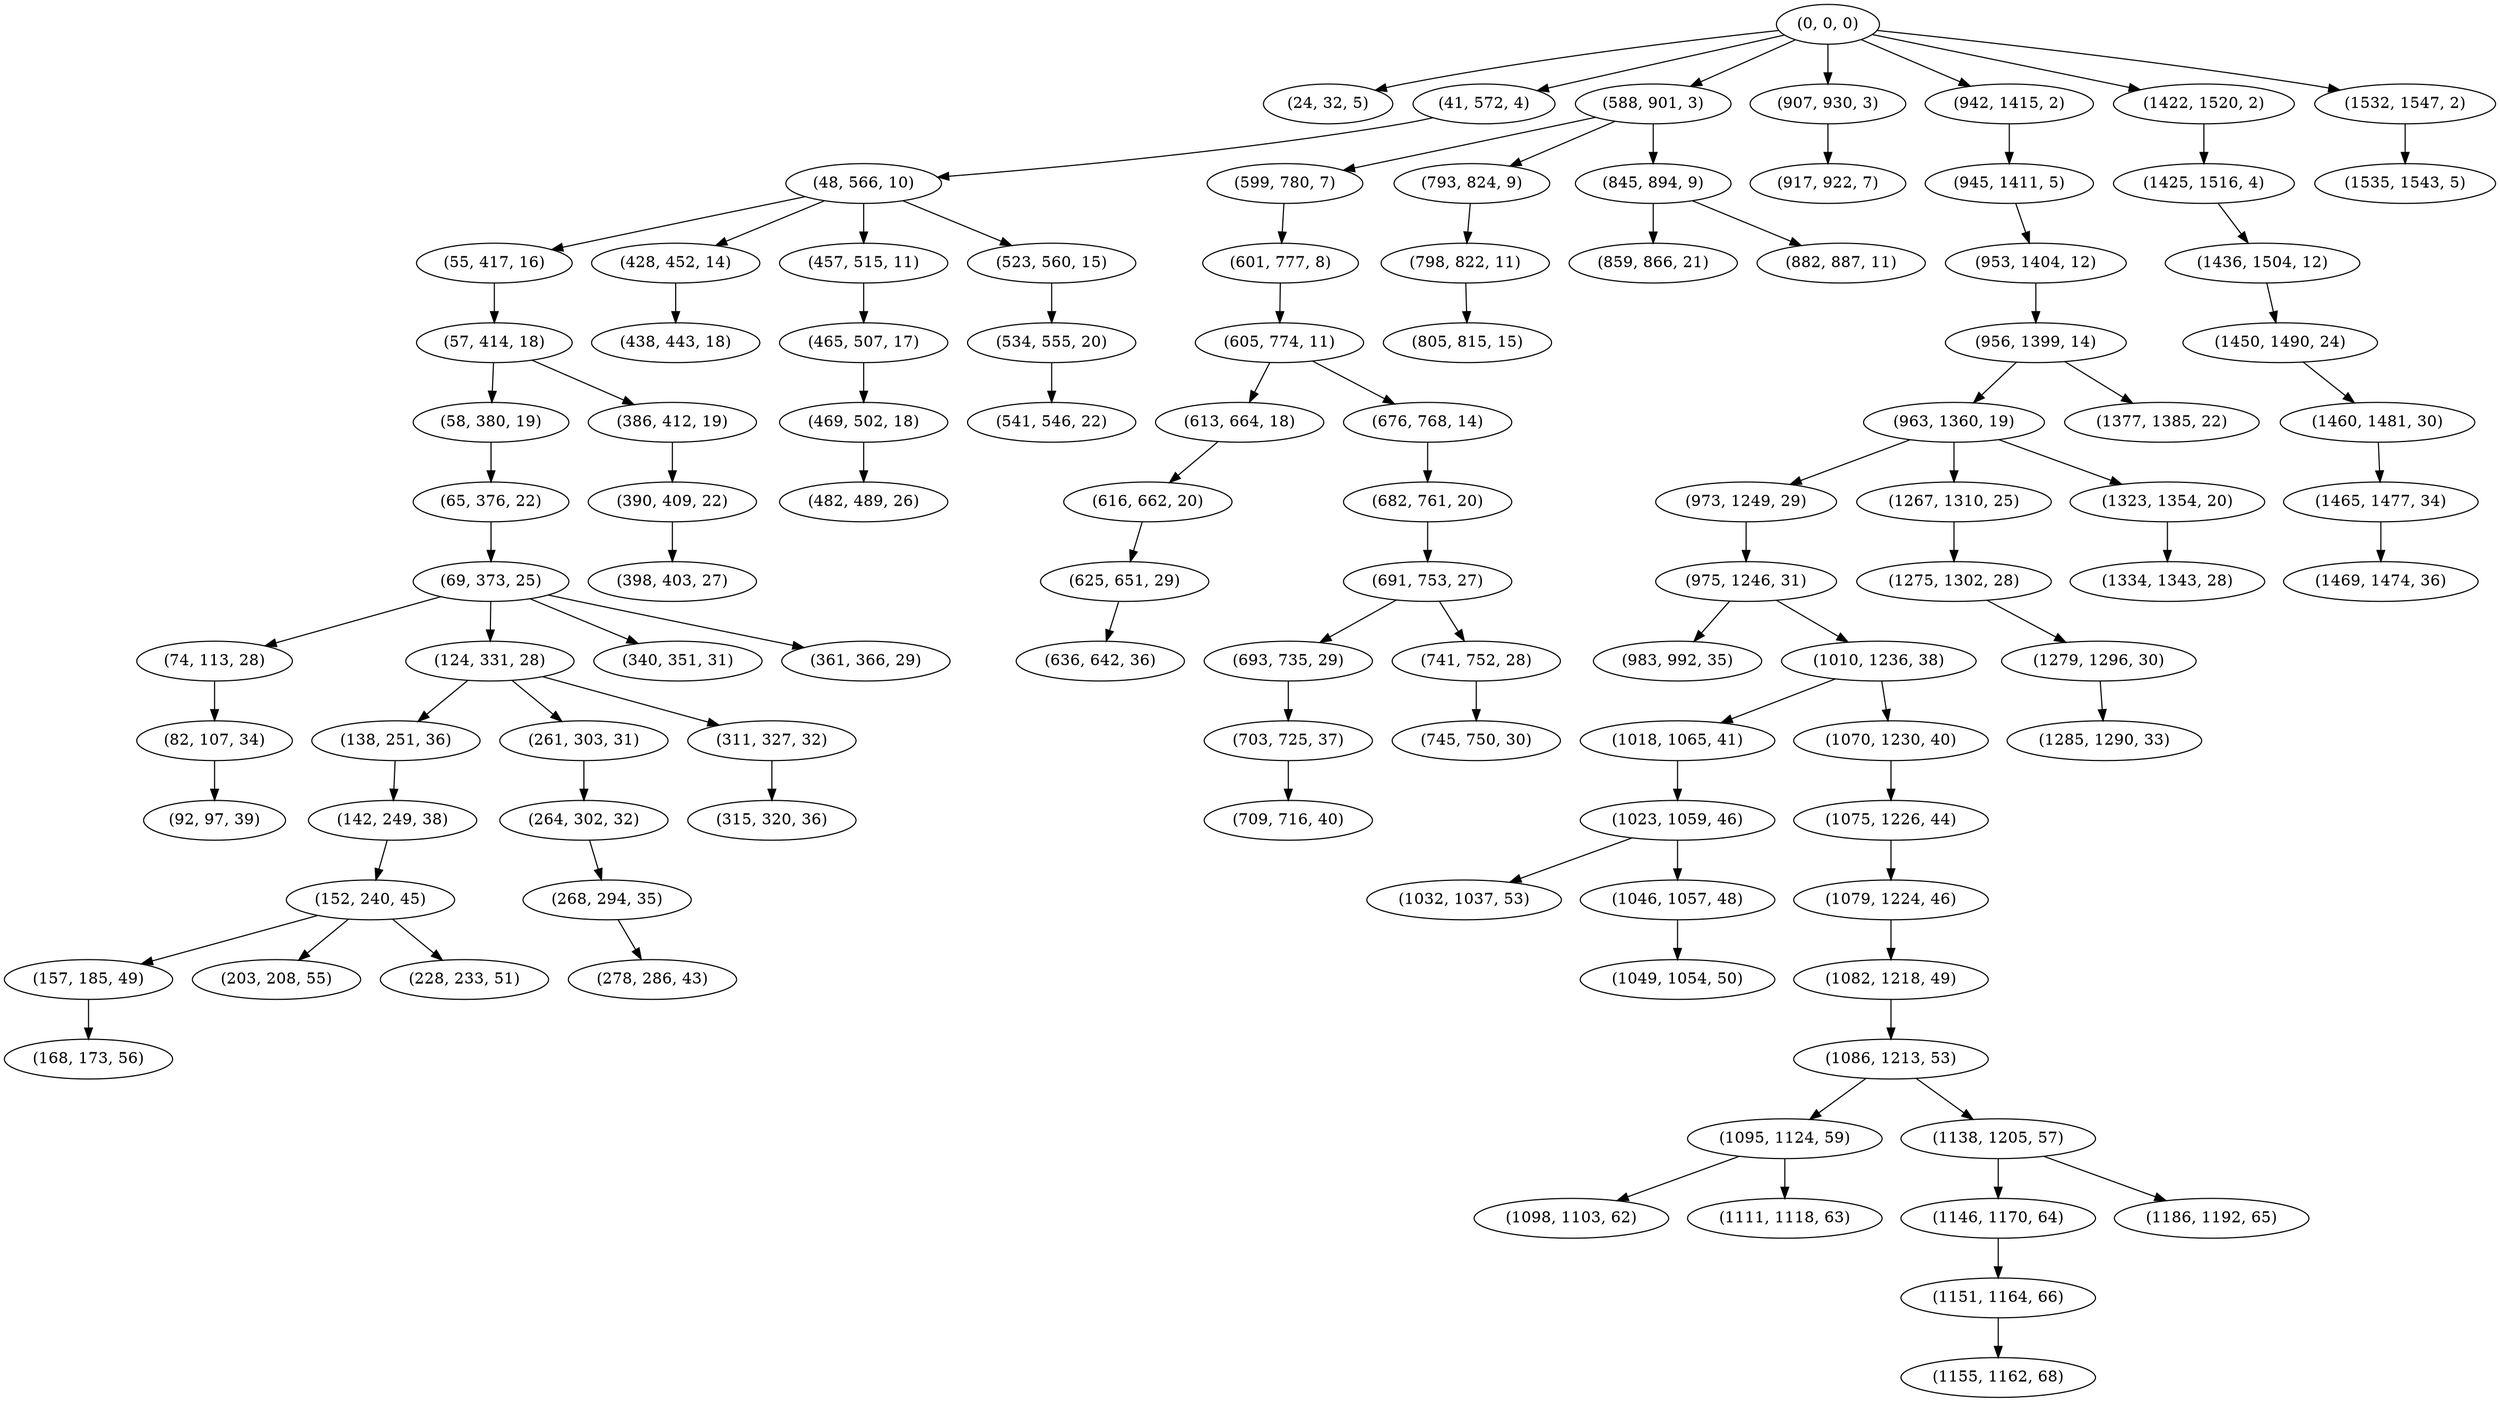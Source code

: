 digraph tree {
    "(0, 0, 0)";
    "(24, 32, 5)";
    "(41, 572, 4)";
    "(48, 566, 10)";
    "(55, 417, 16)";
    "(57, 414, 18)";
    "(58, 380, 19)";
    "(65, 376, 22)";
    "(69, 373, 25)";
    "(74, 113, 28)";
    "(82, 107, 34)";
    "(92, 97, 39)";
    "(124, 331, 28)";
    "(138, 251, 36)";
    "(142, 249, 38)";
    "(152, 240, 45)";
    "(157, 185, 49)";
    "(168, 173, 56)";
    "(203, 208, 55)";
    "(228, 233, 51)";
    "(261, 303, 31)";
    "(264, 302, 32)";
    "(268, 294, 35)";
    "(278, 286, 43)";
    "(311, 327, 32)";
    "(315, 320, 36)";
    "(340, 351, 31)";
    "(361, 366, 29)";
    "(386, 412, 19)";
    "(390, 409, 22)";
    "(398, 403, 27)";
    "(428, 452, 14)";
    "(438, 443, 18)";
    "(457, 515, 11)";
    "(465, 507, 17)";
    "(469, 502, 18)";
    "(482, 489, 26)";
    "(523, 560, 15)";
    "(534, 555, 20)";
    "(541, 546, 22)";
    "(588, 901, 3)";
    "(599, 780, 7)";
    "(601, 777, 8)";
    "(605, 774, 11)";
    "(613, 664, 18)";
    "(616, 662, 20)";
    "(625, 651, 29)";
    "(636, 642, 36)";
    "(676, 768, 14)";
    "(682, 761, 20)";
    "(691, 753, 27)";
    "(693, 735, 29)";
    "(703, 725, 37)";
    "(709, 716, 40)";
    "(741, 752, 28)";
    "(745, 750, 30)";
    "(793, 824, 9)";
    "(798, 822, 11)";
    "(805, 815, 15)";
    "(845, 894, 9)";
    "(859, 866, 21)";
    "(882, 887, 11)";
    "(907, 930, 3)";
    "(917, 922, 7)";
    "(942, 1415, 2)";
    "(945, 1411, 5)";
    "(953, 1404, 12)";
    "(956, 1399, 14)";
    "(963, 1360, 19)";
    "(973, 1249, 29)";
    "(975, 1246, 31)";
    "(983, 992, 35)";
    "(1010, 1236, 38)";
    "(1018, 1065, 41)";
    "(1023, 1059, 46)";
    "(1032, 1037, 53)";
    "(1046, 1057, 48)";
    "(1049, 1054, 50)";
    "(1070, 1230, 40)";
    "(1075, 1226, 44)";
    "(1079, 1224, 46)";
    "(1082, 1218, 49)";
    "(1086, 1213, 53)";
    "(1095, 1124, 59)";
    "(1098, 1103, 62)";
    "(1111, 1118, 63)";
    "(1138, 1205, 57)";
    "(1146, 1170, 64)";
    "(1151, 1164, 66)";
    "(1155, 1162, 68)";
    "(1186, 1192, 65)";
    "(1267, 1310, 25)";
    "(1275, 1302, 28)";
    "(1279, 1296, 30)";
    "(1285, 1290, 33)";
    "(1323, 1354, 20)";
    "(1334, 1343, 28)";
    "(1377, 1385, 22)";
    "(1422, 1520, 2)";
    "(1425, 1516, 4)";
    "(1436, 1504, 12)";
    "(1450, 1490, 24)";
    "(1460, 1481, 30)";
    "(1465, 1477, 34)";
    "(1469, 1474, 36)";
    "(1532, 1547, 2)";
    "(1535, 1543, 5)";
    "(0, 0, 0)" -> "(24, 32, 5)";
    "(0, 0, 0)" -> "(41, 572, 4)";
    "(0, 0, 0)" -> "(588, 901, 3)";
    "(0, 0, 0)" -> "(907, 930, 3)";
    "(0, 0, 0)" -> "(942, 1415, 2)";
    "(0, 0, 0)" -> "(1422, 1520, 2)";
    "(0, 0, 0)" -> "(1532, 1547, 2)";
    "(41, 572, 4)" -> "(48, 566, 10)";
    "(48, 566, 10)" -> "(55, 417, 16)";
    "(48, 566, 10)" -> "(428, 452, 14)";
    "(48, 566, 10)" -> "(457, 515, 11)";
    "(48, 566, 10)" -> "(523, 560, 15)";
    "(55, 417, 16)" -> "(57, 414, 18)";
    "(57, 414, 18)" -> "(58, 380, 19)";
    "(57, 414, 18)" -> "(386, 412, 19)";
    "(58, 380, 19)" -> "(65, 376, 22)";
    "(65, 376, 22)" -> "(69, 373, 25)";
    "(69, 373, 25)" -> "(74, 113, 28)";
    "(69, 373, 25)" -> "(124, 331, 28)";
    "(69, 373, 25)" -> "(340, 351, 31)";
    "(69, 373, 25)" -> "(361, 366, 29)";
    "(74, 113, 28)" -> "(82, 107, 34)";
    "(82, 107, 34)" -> "(92, 97, 39)";
    "(124, 331, 28)" -> "(138, 251, 36)";
    "(124, 331, 28)" -> "(261, 303, 31)";
    "(124, 331, 28)" -> "(311, 327, 32)";
    "(138, 251, 36)" -> "(142, 249, 38)";
    "(142, 249, 38)" -> "(152, 240, 45)";
    "(152, 240, 45)" -> "(157, 185, 49)";
    "(152, 240, 45)" -> "(203, 208, 55)";
    "(152, 240, 45)" -> "(228, 233, 51)";
    "(157, 185, 49)" -> "(168, 173, 56)";
    "(261, 303, 31)" -> "(264, 302, 32)";
    "(264, 302, 32)" -> "(268, 294, 35)";
    "(268, 294, 35)" -> "(278, 286, 43)";
    "(311, 327, 32)" -> "(315, 320, 36)";
    "(386, 412, 19)" -> "(390, 409, 22)";
    "(390, 409, 22)" -> "(398, 403, 27)";
    "(428, 452, 14)" -> "(438, 443, 18)";
    "(457, 515, 11)" -> "(465, 507, 17)";
    "(465, 507, 17)" -> "(469, 502, 18)";
    "(469, 502, 18)" -> "(482, 489, 26)";
    "(523, 560, 15)" -> "(534, 555, 20)";
    "(534, 555, 20)" -> "(541, 546, 22)";
    "(588, 901, 3)" -> "(599, 780, 7)";
    "(588, 901, 3)" -> "(793, 824, 9)";
    "(588, 901, 3)" -> "(845, 894, 9)";
    "(599, 780, 7)" -> "(601, 777, 8)";
    "(601, 777, 8)" -> "(605, 774, 11)";
    "(605, 774, 11)" -> "(613, 664, 18)";
    "(605, 774, 11)" -> "(676, 768, 14)";
    "(613, 664, 18)" -> "(616, 662, 20)";
    "(616, 662, 20)" -> "(625, 651, 29)";
    "(625, 651, 29)" -> "(636, 642, 36)";
    "(676, 768, 14)" -> "(682, 761, 20)";
    "(682, 761, 20)" -> "(691, 753, 27)";
    "(691, 753, 27)" -> "(693, 735, 29)";
    "(691, 753, 27)" -> "(741, 752, 28)";
    "(693, 735, 29)" -> "(703, 725, 37)";
    "(703, 725, 37)" -> "(709, 716, 40)";
    "(741, 752, 28)" -> "(745, 750, 30)";
    "(793, 824, 9)" -> "(798, 822, 11)";
    "(798, 822, 11)" -> "(805, 815, 15)";
    "(845, 894, 9)" -> "(859, 866, 21)";
    "(845, 894, 9)" -> "(882, 887, 11)";
    "(907, 930, 3)" -> "(917, 922, 7)";
    "(942, 1415, 2)" -> "(945, 1411, 5)";
    "(945, 1411, 5)" -> "(953, 1404, 12)";
    "(953, 1404, 12)" -> "(956, 1399, 14)";
    "(956, 1399, 14)" -> "(963, 1360, 19)";
    "(956, 1399, 14)" -> "(1377, 1385, 22)";
    "(963, 1360, 19)" -> "(973, 1249, 29)";
    "(963, 1360, 19)" -> "(1267, 1310, 25)";
    "(963, 1360, 19)" -> "(1323, 1354, 20)";
    "(973, 1249, 29)" -> "(975, 1246, 31)";
    "(975, 1246, 31)" -> "(983, 992, 35)";
    "(975, 1246, 31)" -> "(1010, 1236, 38)";
    "(1010, 1236, 38)" -> "(1018, 1065, 41)";
    "(1010, 1236, 38)" -> "(1070, 1230, 40)";
    "(1018, 1065, 41)" -> "(1023, 1059, 46)";
    "(1023, 1059, 46)" -> "(1032, 1037, 53)";
    "(1023, 1059, 46)" -> "(1046, 1057, 48)";
    "(1046, 1057, 48)" -> "(1049, 1054, 50)";
    "(1070, 1230, 40)" -> "(1075, 1226, 44)";
    "(1075, 1226, 44)" -> "(1079, 1224, 46)";
    "(1079, 1224, 46)" -> "(1082, 1218, 49)";
    "(1082, 1218, 49)" -> "(1086, 1213, 53)";
    "(1086, 1213, 53)" -> "(1095, 1124, 59)";
    "(1086, 1213, 53)" -> "(1138, 1205, 57)";
    "(1095, 1124, 59)" -> "(1098, 1103, 62)";
    "(1095, 1124, 59)" -> "(1111, 1118, 63)";
    "(1138, 1205, 57)" -> "(1146, 1170, 64)";
    "(1138, 1205, 57)" -> "(1186, 1192, 65)";
    "(1146, 1170, 64)" -> "(1151, 1164, 66)";
    "(1151, 1164, 66)" -> "(1155, 1162, 68)";
    "(1267, 1310, 25)" -> "(1275, 1302, 28)";
    "(1275, 1302, 28)" -> "(1279, 1296, 30)";
    "(1279, 1296, 30)" -> "(1285, 1290, 33)";
    "(1323, 1354, 20)" -> "(1334, 1343, 28)";
    "(1422, 1520, 2)" -> "(1425, 1516, 4)";
    "(1425, 1516, 4)" -> "(1436, 1504, 12)";
    "(1436, 1504, 12)" -> "(1450, 1490, 24)";
    "(1450, 1490, 24)" -> "(1460, 1481, 30)";
    "(1460, 1481, 30)" -> "(1465, 1477, 34)";
    "(1465, 1477, 34)" -> "(1469, 1474, 36)";
    "(1532, 1547, 2)" -> "(1535, 1543, 5)";
}
